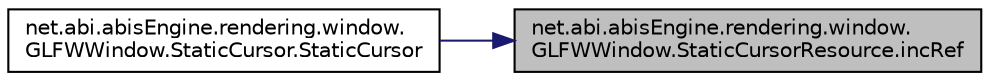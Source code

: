 digraph "net.abi.abisEngine.rendering.window.GLFWWindow.StaticCursorResource.incRef"
{
 // LATEX_PDF_SIZE
  edge [fontname="Helvetica",fontsize="10",labelfontname="Helvetica",labelfontsize="10"];
  node [fontname="Helvetica",fontsize="10",shape=record];
  rankdir="RL";
  Node1 [label="net.abi.abisEngine.rendering.window.\lGLFWWindow.StaticCursorResource.incRef",height=0.2,width=0.4,color="black", fillcolor="grey75", style="filled", fontcolor="black",tooltip=" "];
  Node1 -> Node2 [dir="back",color="midnightblue",fontsize="10",style="solid",fontname="Helvetica"];
  Node2 [label="net.abi.abisEngine.rendering.window.\lGLFWWindow.StaticCursor.StaticCursor",height=0.2,width=0.4,color="black", fillcolor="white", style="filled",URL="$d6/d8c/classnet_1_1abi_1_1abis_engine_1_1rendering_1_1window_1_1_g_l_f_w_window_1_1_static_cursor.html#a5844786c7ab486099cacbe75085c5cb9",tooltip=" "];
}
